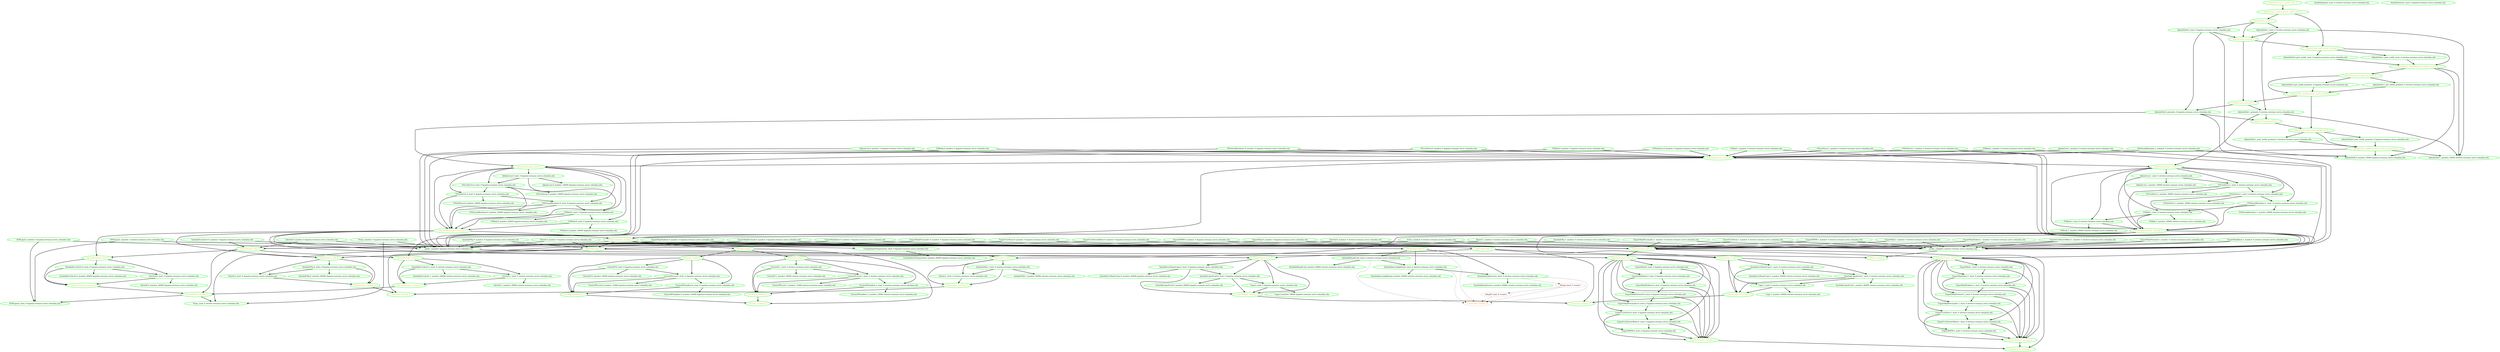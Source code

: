 digraph "g" {
"AdminClone_confirmed-post_notify_promoted_0" -> "AdminDrbd:0_monitor_59000 hypatia-corosync.nevis.columbia.edu" [ style = bold]
"AdminClone_confirmed-post_notify_promoted_0" -> "AdminDrbd:1_monitor_59000 orestes-corosync.nevis.columbia.edu" [ style = bold]
"AdminClone_confirmed-post_notify_promoted_0" -> "FilesystemClone_start_0" [ style = bold]
"AdminClone_confirmed-post_notify_promoted_0" [ style=bold color="green" fontcolor="orange"]
"AdminClone_confirmed-post_notify_running_0" -> "AdminClone_pre_notify_promote_0" [ style = bold]
"AdminClone_confirmed-post_notify_running_0" -> "AdminDrbd:0_monitor_59000 hypatia-corosync.nevis.columbia.edu" [ style = bold]
"AdminClone_confirmed-post_notify_running_0" -> "AdminDrbd:1_monitor_59000 orestes-corosync.nevis.columbia.edu" [ style = bold]
"AdminClone_confirmed-post_notify_running_0" [ style=bold color="green" fontcolor="orange"]
"AdminClone_confirmed-pre_notify_promote_0" -> "AdminClone_post_notify_promoted_0" [ style = bold]
"AdminClone_confirmed-pre_notify_promote_0" -> "AdminClone_promote_0" [ style = bold]
"AdminClone_confirmed-pre_notify_promote_0" [ style=bold color="green" fontcolor="orange"]
"AdminClone_confirmed-pre_notify_start_0" -> "AdminClone_post_notify_running_0" [ style = bold]
"AdminClone_confirmed-pre_notify_start_0" -> "AdminClone_start_0" [ style = bold]
"AdminClone_confirmed-pre_notify_start_0" [ style=bold color="green" fontcolor="orange"]
"AdminClone_post_notify_promoted_0" -> "AdminClone_confirmed-post_notify_promoted_0" [ style = bold]
"AdminClone_post_notify_promoted_0" -> "AdminDrbd:0_post_notify_promote_0 hypatia-corosync.nevis.columbia.edu" [ style = bold]
"AdminClone_post_notify_promoted_0" -> "AdminDrbd:1_post_notify_promote_0 orestes-corosync.nevis.columbia.edu" [ style = bold]
"AdminClone_post_notify_promoted_0" [ style=bold color="green" fontcolor="orange"]
"AdminClone_post_notify_running_0" -> "AdminClone_confirmed-post_notify_running_0" [ style = bold]
"AdminClone_post_notify_running_0" -> "AdminDrbd:0_post_notify_start_0 hypatia-corosync.nevis.columbia.edu" [ style = bold]
"AdminClone_post_notify_running_0" -> "AdminDrbd:1_post_notify_start_0 orestes-corosync.nevis.columbia.edu" [ style = bold]
"AdminClone_post_notify_running_0" [ style=bold color="green" fontcolor="orange"]
"AdminClone_pre_notify_promote_0" -> "AdminClone_confirmed-pre_notify_promote_0" [ style = bold]
"AdminClone_pre_notify_promote_0" -> "AdminDrbd:0_pre_notify_promote_0 hypatia-corosync.nevis.columbia.edu" [ style = bold]
"AdminClone_pre_notify_promote_0" -> "AdminDrbd:1_pre_notify_promote_0 orestes-corosync.nevis.columbia.edu" [ style = bold]
"AdminClone_pre_notify_promote_0" [ style=bold color="green" fontcolor="orange"]
"AdminClone_pre_notify_start_0" -> "AdminClone_confirmed-pre_notify_start_0" [ style = bold]
"AdminClone_pre_notify_start_0" [ style=bold color="green" fontcolor="orange"]
"AdminClone_promote_0" -> "AdminDrbd:0_promote_0 hypatia-corosync.nevis.columbia.edu" [ style = bold]
"AdminClone_promote_0" -> "AdminDrbd:1_promote_0 orestes-corosync.nevis.columbia.edu" [ style = bold]
"AdminClone_promote_0" [ style=bold color="green" fontcolor="orange"]
"AdminClone_promoted_0" -> "AdminClone_post_notify_promoted_0" [ style = bold]
"AdminClone_promoted_0" [ style=bold color="green" fontcolor="orange"]
"AdminClone_running_0" -> "AdminClone_post_notify_running_0" [ style = bold]
"AdminClone_running_0" -> "AdminClone_promote_0" [ style = bold]
"AdminClone_running_0" [ style=bold color="green" fontcolor="orange"]
"AdminClone_start_0" -> "AdminClone_running_0" [ style = bold]
"AdminClone_start_0" -> "AdminDrbd:0_start_0 hypatia-corosync.nevis.columbia.edu" [ style = bold]
"AdminClone_start_0" -> "AdminDrbd:1_start_0 orestes-corosync.nevis.columbia.edu" [ style = bold]
"AdminClone_start_0" [ style=bold color="green" fontcolor="orange"]
"AdminDrbd:0_monitor_59000 hypatia-corosync.nevis.columbia.edu" [ style=bold color="green" fontcolor="black"]
"AdminDrbd:0_post_notify_promote_0 hypatia-corosync.nevis.columbia.edu" -> "AdminClone_confirmed-post_notify_promoted_0" [ style = bold]
"AdminDrbd:0_post_notify_promote_0 hypatia-corosync.nevis.columbia.edu" [ style=bold color="green" fontcolor="black"]
"AdminDrbd:0_post_notify_start_0 hypatia-corosync.nevis.columbia.edu" -> "AdminClone_confirmed-post_notify_running_0" [ style = bold]
"AdminDrbd:0_post_notify_start_0 hypatia-corosync.nevis.columbia.edu" [ style=bold color="green" fontcolor="black"]
"AdminDrbd:0_pre_notify_promote_0 hypatia-corosync.nevis.columbia.edu" -> "AdminClone_confirmed-pre_notify_promote_0" [ style = bold]
"AdminDrbd:0_pre_notify_promote_0 hypatia-corosync.nevis.columbia.edu" [ style=bold color="green" fontcolor="black"]
"AdminDrbd:0_promote_0 hypatia-corosync.nevis.columbia.edu" -> "AdminClone_promoted_0" [ style = bold]
"AdminDrbd:0_promote_0 hypatia-corosync.nevis.columbia.edu" -> "AdminDrbd:0_monitor_59000 hypatia-corosync.nevis.columbia.edu" [ style = bold]
"AdminDrbd:0_promote_0 hypatia-corosync.nevis.columbia.edu" -> "FilesystemGroup:0_start_0" [ style = bold]
"AdminDrbd:0_promote_0 hypatia-corosync.nevis.columbia.edu" [ style=bold color="green" fontcolor="black"]
"AdminDrbd:0_start_0 hypatia-corosync.nevis.columbia.edu" -> "AdminClone_running_0" [ style = bold]
"AdminDrbd:0_start_0 hypatia-corosync.nevis.columbia.edu" -> "AdminDrbd:0_monitor_59000 hypatia-corosync.nevis.columbia.edu" [ style = bold]
"AdminDrbd:0_start_0 hypatia-corosync.nevis.columbia.edu" -> "AdminDrbd:0_promote_0 hypatia-corosync.nevis.columbia.edu" [ style = bold]
"AdminDrbd:0_start_0 hypatia-corosync.nevis.columbia.edu" [ style=bold color="green" fontcolor="black"]
"AdminDrbd:1_monitor_59000 orestes-corosync.nevis.columbia.edu" [ style=bold color="green" fontcolor="black"]
"AdminDrbd:1_post_notify_promote_0 orestes-corosync.nevis.columbia.edu" -> "AdminClone_confirmed-post_notify_promoted_0" [ style = bold]
"AdminDrbd:1_post_notify_promote_0 orestes-corosync.nevis.columbia.edu" [ style=bold color="green" fontcolor="black"]
"AdminDrbd:1_post_notify_start_0 orestes-corosync.nevis.columbia.edu" -> "AdminClone_confirmed-post_notify_running_0" [ style = bold]
"AdminDrbd:1_post_notify_start_0 orestes-corosync.nevis.columbia.edu" [ style=bold color="green" fontcolor="black"]
"AdminDrbd:1_pre_notify_promote_0 orestes-corosync.nevis.columbia.edu" -> "AdminClone_confirmed-pre_notify_promote_0" [ style = bold]
"AdminDrbd:1_pre_notify_promote_0 orestes-corosync.nevis.columbia.edu" [ style=bold color="green" fontcolor="black"]
"AdminDrbd:1_promote_0 orestes-corosync.nevis.columbia.edu" -> "AdminClone_promoted_0" [ style = bold]
"AdminDrbd:1_promote_0 orestes-corosync.nevis.columbia.edu" -> "AdminDrbd:1_monitor_59000 orestes-corosync.nevis.columbia.edu" [ style = bold]
"AdminDrbd:1_promote_0 orestes-corosync.nevis.columbia.edu" -> "FilesystemGroup:1_start_0" [ style = bold]
"AdminDrbd:1_promote_0 orestes-corosync.nevis.columbia.edu" [ style=bold color="green" fontcolor="black"]
"AdminDrbd:1_start_0 orestes-corosync.nevis.columbia.edu" -> "AdminClone_running_0" [ style = bold]
"AdminDrbd:1_start_0 orestes-corosync.nevis.columbia.edu" -> "AdminDrbd:1_monitor_59000 orestes-corosync.nevis.columbia.edu" [ style = bold]
"AdminDrbd:1_start_0 orestes-corosync.nevis.columbia.edu" -> "AdminDrbd:1_promote_0 orestes-corosync.nevis.columbia.edu" [ style = bold]
"AdminDrbd:1_start_0 orestes-corosync.nevis.columbia.edu" [ style=bold color="green" fontcolor="black"]
"AdminLvm:0_monitor_0 hypatia-corosync.nevis.columbia.edu" -> "FilesystemClone_start_0" [ style = bold]
"AdminLvm:0_monitor_0 hypatia-corosync.nevis.columbia.edu" -> "probe_complete hypatia-corosync.nevis.columbia.edu" [ style = bold]
"AdminLvm:0_monitor_0 hypatia-corosync.nevis.columbia.edu" [ style=bold color="green" fontcolor="black"]
"AdminLvm:0_monitor_30000 hypatia-corosync.nevis.columbia.edu" [ style=bold color="green" fontcolor="black"]
"AdminLvm:0_start_0 hypatia-corosync.nevis.columbia.edu" -> "AdminLvm:0_monitor_30000 hypatia-corosync.nevis.columbia.edu" [ style = bold]
"AdminLvm:0_start_0 hypatia-corosync.nevis.columbia.edu" -> "FSUsrNevis:0_start_0 hypatia-corosync.nevis.columbia.edu" [ style = bold]
"AdminLvm:0_start_0 hypatia-corosync.nevis.columbia.edu" -> "FilesystemGroup:0_running_0" [ style = bold]
"AdminLvm:0_start_0 hypatia-corosync.nevis.columbia.edu" [ style=bold color="green" fontcolor="black"]
"AdminLvm:1_monitor_0 orestes-corosync.nevis.columbia.edu" -> "FilesystemClone_start_0" [ style = bold]
"AdminLvm:1_monitor_0 orestes-corosync.nevis.columbia.edu" -> "probe_complete orestes-corosync.nevis.columbia.edu" [ style = bold]
"AdminLvm:1_monitor_0 orestes-corosync.nevis.columbia.edu" [ style=bold color="green" fontcolor="black"]
"AdminLvm:1_monitor_30000 orestes-corosync.nevis.columbia.edu" [ style=bold color="green" fontcolor="black"]
"AdminLvm:1_start_0 orestes-corosync.nevis.columbia.edu" -> "AdminLvm:1_monitor_30000 orestes-corosync.nevis.columbia.edu" [ style = bold]
"AdminLvm:1_start_0 orestes-corosync.nevis.columbia.edu" -> "FSUsrNevis:1_start_0 orestes-corosync.nevis.columbia.edu" [ style = bold]
"AdminLvm:1_start_0 orestes-corosync.nevis.columbia.edu" -> "FilesystemGroup:1_running_0" [ style = bold]
"AdminLvm:1_start_0 orestes-corosync.nevis.columbia.edu" [ style=bold color="green" fontcolor="black"]
"ClusterIP:0_monitor_30000 hypatia-corosync.nevis.columbia.edu" [ style=bold color="green" fontcolor="black"]
"ClusterIP:0_start_0 hypatia-corosync.nevis.columbia.edu" -> "ClusterIP:0_monitor_30000 hypatia-corosync.nevis.columbia.edu" [ style = bold]
"ClusterIP:0_start_0 hypatia-corosync.nevis.columbia.edu" -> "ClusterIPLocal:0_start_0 hypatia-corosync.nevis.columbia.edu" [ style = bold]
"ClusterIP:0_start_0 hypatia-corosync.nevis.columbia.edu" -> "IPGroup:0_running_0" [ style = bold]
"ClusterIP:0_start_0 hypatia-corosync.nevis.columbia.edu" [ style=bold color="green" fontcolor="black"]
"ClusterIP:1_monitor_30000 orestes-corosync.nevis.columbia.edu" [ style=bold color="green" fontcolor="black"]
"ClusterIP:1_start_0 orestes-corosync.nevis.columbia.edu" -> "ClusterIP:1_monitor_30000 orestes-corosync.nevis.columbia.edu" [ style = bold]
"ClusterIP:1_start_0 orestes-corosync.nevis.columbia.edu" -> "ClusterIPLocal:1_start_0 orestes-corosync.nevis.columbia.edu" [ style = bold]
"ClusterIP:1_start_0 orestes-corosync.nevis.columbia.edu" -> "IPGroup:1_running_0" [ style = bold]
"ClusterIP:1_start_0 orestes-corosync.nevis.columbia.edu" [ style=bold color="green" fontcolor="black"]
"ClusterIPLocal:0_monitor_31000 hypatia-corosync.nevis.columbia.edu" [ style=bold color="green" fontcolor="black"]
"ClusterIPLocal:0_start_0 hypatia-corosync.nevis.columbia.edu" -> "ClusterIPLocal:0_monitor_31000 hypatia-corosync.nevis.columbia.edu" [ style = bold]
"ClusterIPLocal:0_start_0 hypatia-corosync.nevis.columbia.edu" -> "ClusterIPSandbox:0_start_0 hypatia-corosync.nevis.columbia.edu" [ style = bold]
"ClusterIPLocal:0_start_0 hypatia-corosync.nevis.columbia.edu" -> "IPGroup:0_running_0" [ style = bold]
"ClusterIPLocal:0_start_0 hypatia-corosync.nevis.columbia.edu" [ style=bold color="green" fontcolor="black"]
"ClusterIPLocal:1_monitor_31000 orestes-corosync.nevis.columbia.edu" [ style=bold color="green" fontcolor="black"]
"ClusterIPLocal:1_start_0 orestes-corosync.nevis.columbia.edu" -> "ClusterIPLocal:1_monitor_31000 orestes-corosync.nevis.columbia.edu" [ style = bold]
"ClusterIPLocal:1_start_0 orestes-corosync.nevis.columbia.edu" -> "ClusterIPSandbox:1_start_0 orestes-corosync.nevis.columbia.edu" [ style = bold]
"ClusterIPLocal:1_start_0 orestes-corosync.nevis.columbia.edu" -> "IPGroup:1_running_0" [ style = bold]
"ClusterIPLocal:1_start_0 orestes-corosync.nevis.columbia.edu" [ style=bold color="green" fontcolor="black"]
"ClusterIPSandbox:0_monitor_32000 hypatia-corosync.nevis.columbia.edu" [ style=bold color="green" fontcolor="black"]
"ClusterIPSandbox:0_start_0 hypatia-corosync.nevis.columbia.edu" -> "ClusterIPSandbox:0_monitor_32000 hypatia-corosync.nevis.columbia.edu" [ style = bold]
"ClusterIPSandbox:0_start_0 hypatia-corosync.nevis.columbia.edu" -> "IPGroup:0_running_0" [ style = bold]
"ClusterIPSandbox:0_start_0 hypatia-corosync.nevis.columbia.edu" [ style=bold color="green" fontcolor="black"]
"ClusterIPSandbox:1_monitor_32000 orestes-corosync.nevis.columbia.edu" [ style=bold color="green" fontcolor="black"]
"ClusterIPSandbox:1_start_0 orestes-corosync.nevis.columbia.edu" -> "ClusterIPSandbox:1_monitor_32000 orestes-corosync.nevis.columbia.edu" [ style = bold]
"ClusterIPSandbox:1_start_0 orestes-corosync.nevis.columbia.edu" -> "IPGroup:1_running_0" [ style = bold]
"ClusterIPSandbox:1_start_0 orestes-corosync.nevis.columbia.edu" [ style=bold color="green" fontcolor="black"]
"CronAmbientTemperature_monitor_60000 hypatia-corosync.nevis.columbia.edu" [ style=bold color="green" fontcolor="black"]
"CronAmbientTemperature_start_0 hypatia-corosync.nevis.columbia.edu" -> "CronAmbientTemperature_monitor_60000 hypatia-corosync.nevis.columbia.edu" [ style = bold]
"CronAmbientTemperature_start_0 hypatia-corosync.nevis.columbia.edu" [ style=bold color="green" fontcolor="black"]
"Cups:0_monitor_30000 hypatia-corosync.nevis.columbia.edu" [ style=bold color="green" fontcolor="black"]
"Cups:0_start_0 hypatia-corosync.nevis.columbia.edu" -> "Cups:0_monitor_30000 hypatia-corosync.nevis.columbia.edu" [ style = bold]
"Cups:0_start_0 hypatia-corosync.nevis.columbia.edu" -> "CupsGroup:0_running_0" [ style = bold]
"Cups:0_start_0 hypatia-corosync.nevis.columbia.edu" [ style=bold color="green" fontcolor="black"]
"Cups:1_monitor_30000 orestes-corosync.nevis.columbia.edu" [ style=bold color="green" fontcolor="black"]
"Cups:1_start_0 orestes-corosync.nevis.columbia.edu" -> "Cups:1_monitor_30000 orestes-corosync.nevis.columbia.edu" [ style = bold]
"Cups:1_start_0 orestes-corosync.nevis.columbia.edu" -> "CupsGroup:1_running_0" [ style = bold]
"Cups:1_start_0 orestes-corosync.nevis.columbia.edu" [ style=bold color="green" fontcolor="black"]
"CupsClone_running_0" [ style=bold color="green" fontcolor="orange"]
"CupsClone_start_0" -> "CupsClone_running_0" [ style = bold]
"CupsClone_start_0" -> "CupsGroup:0_start_0" [ style = bold]
"CupsClone_start_0" -> "CupsGroup:1_start_0" [ style = bold]
"CupsClone_start_0" [ style=bold color="green" fontcolor="orange"]
"CupsGroup:0_running_0" -> "CupsClone_running_0" [ style = bold]
"CupsGroup:0_running_0" [ style=bold color="green" fontcolor="orange"]
"CupsGroup:0_start_0" -> "Cups:0_start_0 hypatia-corosync.nevis.columbia.edu" [ style = bold]
"CupsGroup:0_start_0" -> "CupsGroup:0_running_0" [ style = bold]
"CupsGroup:0_start_0" -> "SymlinkCupsdConf:0_start_0 hypatia-corosync.nevis.columbia.edu" [ style = bold]
"CupsGroup:0_start_0" -> "SymlinkUsrShareCups:0_start_0 hypatia-corosync.nevis.columbia.edu" [ style = bold]
"CupsGroup:0_start_0" [ style=bold color="green" fontcolor="orange"]
"CupsGroup:1_running_0" -> "CupsClone_running_0" [ style = bold]
"CupsGroup:1_running_0" [ style=bold color="green" fontcolor="orange"]
"CupsGroup:1_start_0" -> "Cups:1_start_0 orestes-corosync.nevis.columbia.edu" [ style = bold]
"CupsGroup:1_start_0" -> "CupsGroup:1_running_0" [ style = bold]
"CupsGroup:1_start_0" -> "SymlinkCupsdConf:1_start_0 orestes-corosync.nevis.columbia.edu" [ style = bold]
"CupsGroup:1_start_0" -> "SymlinkUsrShareCups:1_start_0 orestes-corosync.nevis.columbia.edu" [ style = bold]
"CupsGroup:1_start_0" [ style=bold color="green" fontcolor="orange"]
"DhcpGroup_running_0" [ style=dashed color="red" fontcolor="orange"]
"DhcpGroup_start_0" -> "DhcpGroup_running_0" [ style = dashed]
"DhcpGroup_start_0" -> "SymlinkDhcpdConf_start_0 orestes-corosync.nevis.columbia.edu" [ style = bold]
"DhcpGroup_start_0" -> "SymlinkDhcpdLeases_start_0 orestes-corosync.nevis.columbia.edu" [ style = bold]
"DhcpGroup_start_0" -> "SymlinkSysconfigDhcpd_start_0 orestes-corosync.nevis.columbia.edu" [ style = bold]
"DhcpGroup_start_0" [ style=bold color="green" fontcolor="orange"]
"DhcpIP_start_0 <none>" -> "DhcpGroup_running_0" [ style = dashed]
"DhcpIP_start_0 <none>" [ style=dashed color="red" fontcolor="black"]
"Dhcpd_start_0 <none>" -> "DhcpGroup_running_0" [ style = dashed]
"Dhcpd_start_0 <none>" -> "DhcpIP_start_0 <none>" [ style = dashed]
"Dhcpd_start_0 <none>" [ style=dashed color="red" fontcolor="black"]
"ExportMail:0_monitor_0 hypatia-corosync.nevis.columbia.edu" -> "ExportsClone_start_0" [ style = bold]
"ExportMail:0_monitor_0 hypatia-corosync.nevis.columbia.edu" -> "probe_complete hypatia-corosync.nevis.columbia.edu" [ style = bold]
"ExportMail:0_monitor_0 hypatia-corosync.nevis.columbia.edu" [ style=bold color="green" fontcolor="black"]
"ExportMail:0_start_0 hypatia-corosync.nevis.columbia.edu" -> "ExportMailInbox:0_start_0 hypatia-corosync.nevis.columbia.edu" [ style = bold]
"ExportMail:0_start_0 hypatia-corosync.nevis.columbia.edu" -> "ExportsGroup:0_running_0" [ style = bold]
"ExportMail:0_start_0 hypatia-corosync.nevis.columbia.edu" [ style=bold color="green" fontcolor="black"]
"ExportMail:1_monitor_0 orestes-corosync.nevis.columbia.edu" -> "ExportsClone_start_0" [ style = bold]
"ExportMail:1_monitor_0 orestes-corosync.nevis.columbia.edu" -> "probe_complete orestes-corosync.nevis.columbia.edu" [ style = bold]
"ExportMail:1_monitor_0 orestes-corosync.nevis.columbia.edu" [ style=bold color="green" fontcolor="black"]
"ExportMail:1_start_0 orestes-corosync.nevis.columbia.edu" -> "ExportMailInbox:1_start_0 orestes-corosync.nevis.columbia.edu" [ style = bold]
"ExportMail:1_start_0 orestes-corosync.nevis.columbia.edu" -> "ExportsGroup:1_running_0" [ style = bold]
"ExportMail:1_start_0 orestes-corosync.nevis.columbia.edu" [ style=bold color="green" fontcolor="black"]
"ExportMailFolders:0_monitor_0 hypatia-corosync.nevis.columbia.edu" -> "ExportsClone_start_0" [ style = bold]
"ExportMailFolders:0_monitor_0 hypatia-corosync.nevis.columbia.edu" -> "probe_complete hypatia-corosync.nevis.columbia.edu" [ style = bold]
"ExportMailFolders:0_monitor_0 hypatia-corosync.nevis.columbia.edu" [ style=bold color="green" fontcolor="black"]
"ExportMailFolders:0_start_0 hypatia-corosync.nevis.columbia.edu" -> "ExportMailForward:0_start_0 hypatia-corosync.nevis.columbia.edu" [ style = bold]
"ExportMailFolders:0_start_0 hypatia-corosync.nevis.columbia.edu" -> "ExportsGroup:0_running_0" [ style = bold]
"ExportMailFolders:0_start_0 hypatia-corosync.nevis.columbia.edu" [ style=bold color="green" fontcolor="black"]
"ExportMailFolders:1_monitor_0 orestes-corosync.nevis.columbia.edu" -> "ExportsClone_start_0" [ style = bold]
"ExportMailFolders:1_monitor_0 orestes-corosync.nevis.columbia.edu" -> "probe_complete orestes-corosync.nevis.columbia.edu" [ style = bold]
"ExportMailFolders:1_monitor_0 orestes-corosync.nevis.columbia.edu" [ style=bold color="green" fontcolor="black"]
"ExportMailFolders:1_start_0 orestes-corosync.nevis.columbia.edu" -> "ExportMailForward:1_start_0 orestes-corosync.nevis.columbia.edu" [ style = bold]
"ExportMailFolders:1_start_0 orestes-corosync.nevis.columbia.edu" -> "ExportsGroup:1_running_0" [ style = bold]
"ExportMailFolders:1_start_0 orestes-corosync.nevis.columbia.edu" [ style=bold color="green" fontcolor="black"]
"ExportMailForward:0_monitor_0 hypatia-corosync.nevis.columbia.edu" -> "ExportsClone_start_0" [ style = bold]
"ExportMailForward:0_monitor_0 hypatia-corosync.nevis.columbia.edu" -> "probe_complete hypatia-corosync.nevis.columbia.edu" [ style = bold]
"ExportMailForward:0_monitor_0 hypatia-corosync.nevis.columbia.edu" [ style=bold color="green" fontcolor="black"]
"ExportMailForward:0_start_0 hypatia-corosync.nevis.columbia.edu" -> "ExportMailProcmailrc:0_start_0 hypatia-corosync.nevis.columbia.edu" [ style = bold]
"ExportMailForward:0_start_0 hypatia-corosync.nevis.columbia.edu" -> "ExportsGroup:0_running_0" [ style = bold]
"ExportMailForward:0_start_0 hypatia-corosync.nevis.columbia.edu" [ style=bold color="green" fontcolor="black"]
"ExportMailForward:1_monitor_0 orestes-corosync.nevis.columbia.edu" -> "ExportsClone_start_0" [ style = bold]
"ExportMailForward:1_monitor_0 orestes-corosync.nevis.columbia.edu" -> "probe_complete orestes-corosync.nevis.columbia.edu" [ style = bold]
"ExportMailForward:1_monitor_0 orestes-corosync.nevis.columbia.edu" [ style=bold color="green" fontcolor="black"]
"ExportMailForward:1_start_0 orestes-corosync.nevis.columbia.edu" -> "ExportMailProcmailrc:1_start_0 orestes-corosync.nevis.columbia.edu" [ style = bold]
"ExportMailForward:1_start_0 orestes-corosync.nevis.columbia.edu" -> "ExportsGroup:1_running_0" [ style = bold]
"ExportMailForward:1_start_0 orestes-corosync.nevis.columbia.edu" [ style=bold color="green" fontcolor="black"]
"ExportMailInbox:0_monitor_0 hypatia-corosync.nevis.columbia.edu" -> "ExportsClone_start_0" [ style = bold]
"ExportMailInbox:0_monitor_0 hypatia-corosync.nevis.columbia.edu" -> "probe_complete hypatia-corosync.nevis.columbia.edu" [ style = bold]
"ExportMailInbox:0_monitor_0 hypatia-corosync.nevis.columbia.edu" [ style=bold color="green" fontcolor="black"]
"ExportMailInbox:0_start_0 hypatia-corosync.nevis.columbia.edu" -> "ExportMailFolders:0_start_0 hypatia-corosync.nevis.columbia.edu" [ style = bold]
"ExportMailInbox:0_start_0 hypatia-corosync.nevis.columbia.edu" -> "ExportsGroup:0_running_0" [ style = bold]
"ExportMailInbox:0_start_0 hypatia-corosync.nevis.columbia.edu" [ style=bold color="green" fontcolor="black"]
"ExportMailInbox:1_monitor_0 orestes-corosync.nevis.columbia.edu" -> "ExportsClone_start_0" [ style = bold]
"ExportMailInbox:1_monitor_0 orestes-corosync.nevis.columbia.edu" -> "probe_complete orestes-corosync.nevis.columbia.edu" [ style = bold]
"ExportMailInbox:1_monitor_0 orestes-corosync.nevis.columbia.edu" [ style=bold color="green" fontcolor="black"]
"ExportMailInbox:1_start_0 orestes-corosync.nevis.columbia.edu" -> "ExportMailFolders:1_start_0 orestes-corosync.nevis.columbia.edu" [ style = bold]
"ExportMailInbox:1_start_0 orestes-corosync.nevis.columbia.edu" -> "ExportsGroup:1_running_0" [ style = bold]
"ExportMailInbox:1_start_0 orestes-corosync.nevis.columbia.edu" [ style=bold color="green" fontcolor="black"]
"ExportMailProcmailrc:0_monitor_0 hypatia-corosync.nevis.columbia.edu" -> "ExportsClone_start_0" [ style = bold]
"ExportMailProcmailrc:0_monitor_0 hypatia-corosync.nevis.columbia.edu" -> "probe_complete hypatia-corosync.nevis.columbia.edu" [ style = bold]
"ExportMailProcmailrc:0_monitor_0 hypatia-corosync.nevis.columbia.edu" [ style=bold color="green" fontcolor="black"]
"ExportMailProcmailrc:0_start_0 hypatia-corosync.nevis.columbia.edu" -> "ExportUsrNevis:0_start_0 hypatia-corosync.nevis.columbia.edu" [ style = bold]
"ExportMailProcmailrc:0_start_0 hypatia-corosync.nevis.columbia.edu" -> "ExportsGroup:0_running_0" [ style = bold]
"ExportMailProcmailrc:0_start_0 hypatia-corosync.nevis.columbia.edu" [ style=bold color="green" fontcolor="black"]
"ExportMailProcmailrc:1_monitor_0 orestes-corosync.nevis.columbia.edu" -> "ExportsClone_start_0" [ style = bold]
"ExportMailProcmailrc:1_monitor_0 orestes-corosync.nevis.columbia.edu" -> "probe_complete orestes-corosync.nevis.columbia.edu" [ style = bold]
"ExportMailProcmailrc:1_monitor_0 orestes-corosync.nevis.columbia.edu" [ style=bold color="green" fontcolor="black"]
"ExportMailProcmailrc:1_start_0 orestes-corosync.nevis.columbia.edu" -> "ExportUsrNevis:1_start_0 orestes-corosync.nevis.columbia.edu" [ style = bold]
"ExportMailProcmailrc:1_start_0 orestes-corosync.nevis.columbia.edu" -> "ExportsGroup:1_running_0" [ style = bold]
"ExportMailProcmailrc:1_start_0 orestes-corosync.nevis.columbia.edu" [ style=bold color="green" fontcolor="black"]
"ExportUsrNevis:0_monitor_0 hypatia-corosync.nevis.columbia.edu" -> "ExportsClone_start_0" [ style = bold]
"ExportUsrNevis:0_monitor_0 hypatia-corosync.nevis.columbia.edu" -> "probe_complete hypatia-corosync.nevis.columbia.edu" [ style = bold]
"ExportUsrNevis:0_monitor_0 hypatia-corosync.nevis.columbia.edu" [ style=bold color="green" fontcolor="black"]
"ExportUsrNevis:0_start_0 hypatia-corosync.nevis.columbia.edu" -> "ExportUsrNevisOffsite:0_start_0 hypatia-corosync.nevis.columbia.edu" [ style = bold]
"ExportUsrNevis:0_start_0 hypatia-corosync.nevis.columbia.edu" -> "ExportsGroup:0_running_0" [ style = bold]
"ExportUsrNevis:0_start_0 hypatia-corosync.nevis.columbia.edu" [ style=bold color="green" fontcolor="black"]
"ExportUsrNevis:1_monitor_0 orestes-corosync.nevis.columbia.edu" -> "ExportsClone_start_0" [ style = bold]
"ExportUsrNevis:1_monitor_0 orestes-corosync.nevis.columbia.edu" -> "probe_complete orestes-corosync.nevis.columbia.edu" [ style = bold]
"ExportUsrNevis:1_monitor_0 orestes-corosync.nevis.columbia.edu" [ style=bold color="green" fontcolor="black"]
"ExportUsrNevis:1_start_0 orestes-corosync.nevis.columbia.edu" -> "ExportUsrNevisOffsite:1_start_0 orestes-corosync.nevis.columbia.edu" [ style = bold]
"ExportUsrNevis:1_start_0 orestes-corosync.nevis.columbia.edu" -> "ExportsGroup:1_running_0" [ style = bold]
"ExportUsrNevis:1_start_0 orestes-corosync.nevis.columbia.edu" [ style=bold color="green" fontcolor="black"]
"ExportUsrNevisOffsite:0_monitor_0 hypatia-corosync.nevis.columbia.edu" -> "ExportsClone_start_0" [ style = bold]
"ExportUsrNevisOffsite:0_monitor_0 hypatia-corosync.nevis.columbia.edu" -> "probe_complete hypatia-corosync.nevis.columbia.edu" [ style = bold]
"ExportUsrNevisOffsite:0_monitor_0 hypatia-corosync.nevis.columbia.edu" [ style=bold color="green" fontcolor="black"]
"ExportUsrNevisOffsite:0_start_0 hypatia-corosync.nevis.columbia.edu" -> "ExportWWW:0_start_0 hypatia-corosync.nevis.columbia.edu" [ style = bold]
"ExportUsrNevisOffsite:0_start_0 hypatia-corosync.nevis.columbia.edu" -> "ExportsGroup:0_running_0" [ style = bold]
"ExportUsrNevisOffsite:0_start_0 hypatia-corosync.nevis.columbia.edu" [ style=bold color="green" fontcolor="black"]
"ExportUsrNevisOffsite:1_monitor_0 orestes-corosync.nevis.columbia.edu" -> "ExportsClone_start_0" [ style = bold]
"ExportUsrNevisOffsite:1_monitor_0 orestes-corosync.nevis.columbia.edu" -> "probe_complete orestes-corosync.nevis.columbia.edu" [ style = bold]
"ExportUsrNevisOffsite:1_monitor_0 orestes-corosync.nevis.columbia.edu" [ style=bold color="green" fontcolor="black"]
"ExportUsrNevisOffsite:1_start_0 orestes-corosync.nevis.columbia.edu" -> "ExportWWW:1_start_0 orestes-corosync.nevis.columbia.edu" [ style = bold]
"ExportUsrNevisOffsite:1_start_0 orestes-corosync.nevis.columbia.edu" -> "ExportsGroup:1_running_0" [ style = bold]
"ExportUsrNevisOffsite:1_start_0 orestes-corosync.nevis.columbia.edu" [ style=bold color="green" fontcolor="black"]
"ExportWWW:0_monitor_0 hypatia-corosync.nevis.columbia.edu" -> "ExportsClone_start_0" [ style = bold]
"ExportWWW:0_monitor_0 hypatia-corosync.nevis.columbia.edu" -> "probe_complete hypatia-corosync.nevis.columbia.edu" [ style = bold]
"ExportWWW:0_monitor_0 hypatia-corosync.nevis.columbia.edu" [ style=bold color="green" fontcolor="black"]
"ExportWWW:0_start_0 hypatia-corosync.nevis.columbia.edu" -> "ExportsGroup:0_running_0" [ style = bold]
"ExportWWW:0_start_0 hypatia-corosync.nevis.columbia.edu" [ style=bold color="green" fontcolor="black"]
"ExportWWW:1_monitor_0 orestes-corosync.nevis.columbia.edu" -> "ExportsClone_start_0" [ style = bold]
"ExportWWW:1_monitor_0 orestes-corosync.nevis.columbia.edu" -> "probe_complete orestes-corosync.nevis.columbia.edu" [ style = bold]
"ExportWWW:1_monitor_0 orestes-corosync.nevis.columbia.edu" [ style=bold color="green" fontcolor="black"]
"ExportWWW:1_start_0 orestes-corosync.nevis.columbia.edu" -> "ExportsGroup:1_running_0" [ style = bold]
"ExportWWW:1_start_0 orestes-corosync.nevis.columbia.edu" [ style=bold color="green" fontcolor="black"]
"ExportsClone_running_0" [ style=bold color="green" fontcolor="orange"]
"ExportsClone_start_0" -> "ExportsClone_running_0" [ style = bold]
"ExportsClone_start_0" -> "ExportsGroup:0_start_0" [ style = bold]
"ExportsClone_start_0" -> "ExportsGroup:1_start_0" [ style = bold]
"ExportsClone_start_0" [ style=bold color="green" fontcolor="orange"]
"ExportsGroup:0_running_0" -> "ExportsClone_running_0" [ style = bold]
"ExportsGroup:0_running_0" [ style=bold color="green" fontcolor="orange"]
"ExportsGroup:0_start_0" -> "ExportMail:0_start_0 hypatia-corosync.nevis.columbia.edu" [ style = bold]
"ExportsGroup:0_start_0" -> "ExportMailFolders:0_start_0 hypatia-corosync.nevis.columbia.edu" [ style = bold]
"ExportsGroup:0_start_0" -> "ExportMailForward:0_start_0 hypatia-corosync.nevis.columbia.edu" [ style = bold]
"ExportsGroup:0_start_0" -> "ExportMailInbox:0_start_0 hypatia-corosync.nevis.columbia.edu" [ style = bold]
"ExportsGroup:0_start_0" -> "ExportMailProcmailrc:0_start_0 hypatia-corosync.nevis.columbia.edu" [ style = bold]
"ExportsGroup:0_start_0" -> "ExportUsrNevis:0_start_0 hypatia-corosync.nevis.columbia.edu" [ style = bold]
"ExportsGroup:0_start_0" -> "ExportUsrNevisOffsite:0_start_0 hypatia-corosync.nevis.columbia.edu" [ style = bold]
"ExportsGroup:0_start_0" -> "ExportWWW:0_start_0 hypatia-corosync.nevis.columbia.edu" [ style = bold]
"ExportsGroup:0_start_0" -> "ExportsGroup:0_running_0" [ style = bold]
"ExportsGroup:0_start_0" [ style=bold color="green" fontcolor="orange"]
"ExportsGroup:1_running_0" -> "ExportsClone_running_0" [ style = bold]
"ExportsGroup:1_running_0" [ style=bold color="green" fontcolor="orange"]
"ExportsGroup:1_start_0" -> "ExportMail:1_start_0 orestes-corosync.nevis.columbia.edu" [ style = bold]
"ExportsGroup:1_start_0" -> "ExportMailFolders:1_start_0 orestes-corosync.nevis.columbia.edu" [ style = bold]
"ExportsGroup:1_start_0" -> "ExportMailForward:1_start_0 orestes-corosync.nevis.columbia.edu" [ style = bold]
"ExportsGroup:1_start_0" -> "ExportMailInbox:1_start_0 orestes-corosync.nevis.columbia.edu" [ style = bold]
"ExportsGroup:1_start_0" -> "ExportMailProcmailrc:1_start_0 orestes-corosync.nevis.columbia.edu" [ style = bold]
"ExportsGroup:1_start_0" -> "ExportUsrNevis:1_start_0 orestes-corosync.nevis.columbia.edu" [ style = bold]
"ExportsGroup:1_start_0" -> "ExportUsrNevisOffsite:1_start_0 orestes-corosync.nevis.columbia.edu" [ style = bold]
"ExportsGroup:1_start_0" -> "ExportWWW:1_start_0 orestes-corosync.nevis.columbia.edu" [ style = bold]
"ExportsGroup:1_start_0" -> "ExportsGroup:1_running_0" [ style = bold]
"ExportsGroup:1_start_0" [ style=bold color="green" fontcolor="orange"]
"FSMail:0_monitor_0 hypatia-corosync.nevis.columbia.edu" -> "FilesystemClone_start_0" [ style = bold]
"FSMail:0_monitor_0 hypatia-corosync.nevis.columbia.edu" -> "probe_complete hypatia-corosync.nevis.columbia.edu" [ style = bold]
"FSMail:0_monitor_0 hypatia-corosync.nevis.columbia.edu" [ style=bold color="green" fontcolor="black"]
"FSMail:0_monitor_20000 hypatia-corosync.nevis.columbia.edu" [ style=bold color="green" fontcolor="black"]
"FSMail:0_start_0 hypatia-corosync.nevis.columbia.edu" -> "FSMail:0_monitor_20000 hypatia-corosync.nevis.columbia.edu" [ style = bold]
"FSMail:0_start_0 hypatia-corosync.nevis.columbia.edu" -> "FSWork:0_start_0 hypatia-corosync.nevis.columbia.edu" [ style = bold]
"FSMail:0_start_0 hypatia-corosync.nevis.columbia.edu" -> "FilesystemGroup:0_running_0" [ style = bold]
"FSMail:0_start_0 hypatia-corosync.nevis.columbia.edu" [ style=bold color="green" fontcolor="black"]
"FSMail:1_monitor_0 orestes-corosync.nevis.columbia.edu" -> "FilesystemClone_start_0" [ style = bold]
"FSMail:1_monitor_0 orestes-corosync.nevis.columbia.edu" -> "probe_complete orestes-corosync.nevis.columbia.edu" [ style = bold]
"FSMail:1_monitor_0 orestes-corosync.nevis.columbia.edu" [ style=bold color="green" fontcolor="black"]
"FSMail:1_monitor_20000 orestes-corosync.nevis.columbia.edu" [ style=bold color="green" fontcolor="black"]
"FSMail:1_start_0 orestes-corosync.nevis.columbia.edu" -> "FSMail:1_monitor_20000 orestes-corosync.nevis.columbia.edu" [ style = bold]
"FSMail:1_start_0 orestes-corosync.nevis.columbia.edu" -> "FSWork:1_start_0 orestes-corosync.nevis.columbia.edu" [ style = bold]
"FSMail:1_start_0 orestes-corosync.nevis.columbia.edu" -> "FilesystemGroup:1_running_0" [ style = bold]
"FSMail:1_start_0 orestes-corosync.nevis.columbia.edu" [ style=bold color="green" fontcolor="black"]
"FSUsrNevis:0_monitor_0 hypatia-corosync.nevis.columbia.edu" -> "FilesystemClone_start_0" [ style = bold]
"FSUsrNevis:0_monitor_0 hypatia-corosync.nevis.columbia.edu" -> "probe_complete hypatia-corosync.nevis.columbia.edu" [ style = bold]
"FSUsrNevis:0_monitor_0 hypatia-corosync.nevis.columbia.edu" [ style=bold color="green" fontcolor="black"]
"FSUsrNevis:0_monitor_20000 hypatia-corosync.nevis.columbia.edu" [ style=bold color="green" fontcolor="black"]
"FSUsrNevis:0_start_0 hypatia-corosync.nevis.columbia.edu" -> "FSUsrNevis:0_monitor_20000 hypatia-corosync.nevis.columbia.edu" [ style = bold]
"FSUsrNevis:0_start_0 hypatia-corosync.nevis.columbia.edu" -> "FSVarNevis:0_start_0 hypatia-corosync.nevis.columbia.edu" [ style = bold]
"FSUsrNevis:0_start_0 hypatia-corosync.nevis.columbia.edu" -> "FilesystemGroup:0_running_0" [ style = bold]
"FSUsrNevis:0_start_0 hypatia-corosync.nevis.columbia.edu" [ style=bold color="green" fontcolor="black"]
"FSUsrNevis:1_monitor_0 orestes-corosync.nevis.columbia.edu" -> "FilesystemClone_start_0" [ style = bold]
"FSUsrNevis:1_monitor_0 orestes-corosync.nevis.columbia.edu" -> "probe_complete orestes-corosync.nevis.columbia.edu" [ style = bold]
"FSUsrNevis:1_monitor_0 orestes-corosync.nevis.columbia.edu" [ style=bold color="green" fontcolor="black"]
"FSUsrNevis:1_monitor_20000 orestes-corosync.nevis.columbia.edu" [ style=bold color="green" fontcolor="black"]
"FSUsrNevis:1_start_0 orestes-corosync.nevis.columbia.edu" -> "FSUsrNevis:1_monitor_20000 orestes-corosync.nevis.columbia.edu" [ style = bold]
"FSUsrNevis:1_start_0 orestes-corosync.nevis.columbia.edu" -> "FSVarNevis:1_start_0 orestes-corosync.nevis.columbia.edu" [ style = bold]
"FSUsrNevis:1_start_0 orestes-corosync.nevis.columbia.edu" -> "FilesystemGroup:1_running_0" [ style = bold]
"FSUsrNevis:1_start_0 orestes-corosync.nevis.columbia.edu" [ style=bold color="green" fontcolor="black"]
"FSVarNevis:0_monitor_0 hypatia-corosync.nevis.columbia.edu" -> "FilesystemClone_start_0" [ style = bold]
"FSVarNevis:0_monitor_0 hypatia-corosync.nevis.columbia.edu" -> "probe_complete hypatia-corosync.nevis.columbia.edu" [ style = bold]
"FSVarNevis:0_monitor_0 hypatia-corosync.nevis.columbia.edu" [ style=bold color="green" fontcolor="black"]
"FSVarNevis:0_monitor_20000 hypatia-corosync.nevis.columbia.edu" [ style=bold color="green" fontcolor="black"]
"FSVarNevis:0_start_0 hypatia-corosync.nevis.columbia.edu" -> "FSVarNevis:0_monitor_20000 hypatia-corosync.nevis.columbia.edu" [ style = bold]
"FSVarNevis:0_start_0 hypatia-corosync.nevis.columbia.edu" -> "FSVirtualMachines:0_start_0 hypatia-corosync.nevis.columbia.edu" [ style = bold]
"FSVarNevis:0_start_0 hypatia-corosync.nevis.columbia.edu" -> "FilesystemGroup:0_running_0" [ style = bold]
"FSVarNevis:0_start_0 hypatia-corosync.nevis.columbia.edu" [ style=bold color="green" fontcolor="black"]
"FSVarNevis:1_monitor_0 orestes-corosync.nevis.columbia.edu" -> "FilesystemClone_start_0" [ style = bold]
"FSVarNevis:1_monitor_0 orestes-corosync.nevis.columbia.edu" -> "probe_complete orestes-corosync.nevis.columbia.edu" [ style = bold]
"FSVarNevis:1_monitor_0 orestes-corosync.nevis.columbia.edu" [ style=bold color="green" fontcolor="black"]
"FSVarNevis:1_monitor_20000 orestes-corosync.nevis.columbia.edu" [ style=bold color="green" fontcolor="black"]
"FSVarNevis:1_start_0 orestes-corosync.nevis.columbia.edu" -> "FSVarNevis:1_monitor_20000 orestes-corosync.nevis.columbia.edu" [ style = bold]
"FSVarNevis:1_start_0 orestes-corosync.nevis.columbia.edu" -> "FSVirtualMachines:1_start_0 orestes-corosync.nevis.columbia.edu" [ style = bold]
"FSVarNevis:1_start_0 orestes-corosync.nevis.columbia.edu" -> "FilesystemGroup:1_running_0" [ style = bold]
"FSVarNevis:1_start_0 orestes-corosync.nevis.columbia.edu" [ style=bold color="green" fontcolor="black"]
"FSVirtualMachines:0_monitor_0 hypatia-corosync.nevis.columbia.edu" -> "FilesystemClone_start_0" [ style = bold]
"FSVirtualMachines:0_monitor_0 hypatia-corosync.nevis.columbia.edu" -> "probe_complete hypatia-corosync.nevis.columbia.edu" [ style = bold]
"FSVirtualMachines:0_monitor_0 hypatia-corosync.nevis.columbia.edu" [ style=bold color="green" fontcolor="black"]
"FSVirtualMachines:0_monitor_20000 hypatia-corosync.nevis.columbia.edu" [ style=bold color="green" fontcolor="black"]
"FSVirtualMachines:0_start_0 hypatia-corosync.nevis.columbia.edu" -> "FSMail:0_start_0 hypatia-corosync.nevis.columbia.edu" [ style = bold]
"FSVirtualMachines:0_start_0 hypatia-corosync.nevis.columbia.edu" -> "FSVirtualMachines:0_monitor_20000 hypatia-corosync.nevis.columbia.edu" [ style = bold]
"FSVirtualMachines:0_start_0 hypatia-corosync.nevis.columbia.edu" -> "FilesystemGroup:0_running_0" [ style = bold]
"FSVirtualMachines:0_start_0 hypatia-corosync.nevis.columbia.edu" [ style=bold color="green" fontcolor="black"]
"FSVirtualMachines:1_monitor_0 orestes-corosync.nevis.columbia.edu" -> "FilesystemClone_start_0" [ style = bold]
"FSVirtualMachines:1_monitor_0 orestes-corosync.nevis.columbia.edu" -> "probe_complete orestes-corosync.nevis.columbia.edu" [ style = bold]
"FSVirtualMachines:1_monitor_0 orestes-corosync.nevis.columbia.edu" [ style=bold color="green" fontcolor="black"]
"FSVirtualMachines:1_monitor_20000 orestes-corosync.nevis.columbia.edu" [ style=bold color="green" fontcolor="black"]
"FSVirtualMachines:1_start_0 orestes-corosync.nevis.columbia.edu" -> "FSMail:1_start_0 orestes-corosync.nevis.columbia.edu" [ style = bold]
"FSVirtualMachines:1_start_0 orestes-corosync.nevis.columbia.edu" -> "FSVirtualMachines:1_monitor_20000 orestes-corosync.nevis.columbia.edu" [ style = bold]
"FSVirtualMachines:1_start_0 orestes-corosync.nevis.columbia.edu" -> "FilesystemGroup:1_running_0" [ style = bold]
"FSVirtualMachines:1_start_0 orestes-corosync.nevis.columbia.edu" [ style=bold color="green" fontcolor="black"]
"FSWork:0_monitor_0 hypatia-corosync.nevis.columbia.edu" -> "FilesystemClone_start_0" [ style = bold]
"FSWork:0_monitor_0 hypatia-corosync.nevis.columbia.edu" -> "probe_complete hypatia-corosync.nevis.columbia.edu" [ style = bold]
"FSWork:0_monitor_0 hypatia-corosync.nevis.columbia.edu" [ style=bold color="green" fontcolor="black"]
"FSWork:0_monitor_20000 hypatia-corosync.nevis.columbia.edu" [ style=bold color="green" fontcolor="black"]
"FSWork:0_start_0 hypatia-corosync.nevis.columbia.edu" -> "FSWork:0_monitor_20000 hypatia-corosync.nevis.columbia.edu" [ style = bold]
"FSWork:0_start_0 hypatia-corosync.nevis.columbia.edu" -> "FilesystemGroup:0_running_0" [ style = bold]
"FSWork:0_start_0 hypatia-corosync.nevis.columbia.edu" [ style=bold color="green" fontcolor="black"]
"FSWork:1_monitor_0 orestes-corosync.nevis.columbia.edu" -> "FilesystemClone_start_0" [ style = bold]
"FSWork:1_monitor_0 orestes-corosync.nevis.columbia.edu" -> "probe_complete orestes-corosync.nevis.columbia.edu" [ style = bold]
"FSWork:1_monitor_0 orestes-corosync.nevis.columbia.edu" [ style=bold color="green" fontcolor="black"]
"FSWork:1_monitor_20000 orestes-corosync.nevis.columbia.edu" [ style=bold color="green" fontcolor="black"]
"FSWork:1_start_0 orestes-corosync.nevis.columbia.edu" -> "FSWork:1_monitor_20000 orestes-corosync.nevis.columbia.edu" [ style = bold]
"FSWork:1_start_0 orestes-corosync.nevis.columbia.edu" -> "FilesystemGroup:1_running_0" [ style = bold]
"FSWork:1_start_0 orestes-corosync.nevis.columbia.edu" [ style=bold color="green" fontcolor="black"]
"FilesystemClone_running_0" -> "CronAmbientTemperature_start_0 hypatia-corosync.nevis.columbia.edu" [ style = bold]
"FilesystemClone_running_0" -> "CupsClone_start_0" [ style = bold]
"FilesystemClone_running_0" -> "DhcpGroup_start_0" [ style = bold]
"FilesystemClone_running_0" -> "ExportsClone_start_0" [ style = bold]
"FilesystemClone_running_0" -> "IPClone_start_0" [ style = bold]
"FilesystemClone_running_0" -> "LibvirtdClone_start_0" [ style = bold]
"FilesystemClone_running_0" -> "TftpClone_start_0" [ style = bold]
"FilesystemClone_running_0" [ style=bold color="green" fontcolor="orange"]
"FilesystemClone_start_0" -> "FilesystemClone_running_0" [ style = bold]
"FilesystemClone_start_0" -> "FilesystemGroup:0_start_0" [ style = bold]
"FilesystemClone_start_0" -> "FilesystemGroup:1_start_0" [ style = bold]
"FilesystemClone_start_0" [ style=bold color="green" fontcolor="orange"]
"FilesystemGroup:0_running_0" -> "CupsGroup:0_start_0" [ style = bold]
"FilesystemGroup:0_running_0" -> "ExportsGroup:0_start_0" [ style = bold]
"FilesystemGroup:0_running_0" -> "FilesystemClone_running_0" [ style = bold]
"FilesystemGroup:0_running_0" -> "LibvirtdGroup:0_start_0" [ style = bold]
"FilesystemGroup:0_running_0" -> "TftpGroup:0_start_0" [ style = bold]
"FilesystemGroup:0_running_0" [ style=bold color="green" fontcolor="orange"]
"FilesystemGroup:0_start_0" -> "AdminLvm:0_start_0 hypatia-corosync.nevis.columbia.edu" [ style = bold]
"FilesystemGroup:0_start_0" -> "FSMail:0_start_0 hypatia-corosync.nevis.columbia.edu" [ style = bold]
"FilesystemGroup:0_start_0" -> "FSUsrNevis:0_start_0 hypatia-corosync.nevis.columbia.edu" [ style = bold]
"FilesystemGroup:0_start_0" -> "FSVarNevis:0_start_0 hypatia-corosync.nevis.columbia.edu" [ style = bold]
"FilesystemGroup:0_start_0" -> "FSVirtualMachines:0_start_0 hypatia-corosync.nevis.columbia.edu" [ style = bold]
"FilesystemGroup:0_start_0" -> "FSWork:0_start_0 hypatia-corosync.nevis.columbia.edu" [ style = bold]
"FilesystemGroup:0_start_0" -> "FilesystemGroup:0_running_0" [ style = bold]
"FilesystemGroup:0_start_0" [ style=bold color="green" fontcolor="orange"]
"FilesystemGroup:1_running_0" -> "CupsGroup:1_start_0" [ style = bold]
"FilesystemGroup:1_running_0" -> "ExportsGroup:1_start_0" [ style = bold]
"FilesystemGroup:1_running_0" -> "FilesystemClone_running_0" [ style = bold]
"FilesystemGroup:1_running_0" -> "LibvirtdGroup:1_start_0" [ style = bold]
"FilesystemGroup:1_running_0" -> "TftpGroup:1_start_0" [ style = bold]
"FilesystemGroup:1_running_0" [ style=bold color="green" fontcolor="orange"]
"FilesystemGroup:1_start_0" -> "AdminLvm:1_start_0 orestes-corosync.nevis.columbia.edu" [ style = bold]
"FilesystemGroup:1_start_0" -> "FSMail:1_start_0 orestes-corosync.nevis.columbia.edu" [ style = bold]
"FilesystemGroup:1_start_0" -> "FSUsrNevis:1_start_0 orestes-corosync.nevis.columbia.edu" [ style = bold]
"FilesystemGroup:1_start_0" -> "FSVarNevis:1_start_0 orestes-corosync.nevis.columbia.edu" [ style = bold]
"FilesystemGroup:1_start_0" -> "FSVirtualMachines:1_start_0 orestes-corosync.nevis.columbia.edu" [ style = bold]
"FilesystemGroup:1_start_0" -> "FSWork:1_start_0 orestes-corosync.nevis.columbia.edu" [ style = bold]
"FilesystemGroup:1_start_0" -> "FilesystemGroup:1_running_0" [ style = bold]
"FilesystemGroup:1_start_0" [ style=bold color="green" fontcolor="orange"]
"IPClone_running_0" [ style=bold color="green" fontcolor="orange"]
"IPClone_start_0" -> "IPClone_running_0" [ style = bold]
"IPClone_start_0" -> "IPGroup:0_start_0" [ style = bold]
"IPClone_start_0" -> "IPGroup:1_start_0" [ style = bold]
"IPClone_start_0" [ style=bold color="green" fontcolor="orange"]
"IPGroup:0_running_0" -> "IPClone_running_0" [ style = bold]
"IPGroup:0_running_0" [ style=bold color="green" fontcolor="orange"]
"IPGroup:0_start_0" -> "ClusterIP:0_start_0 hypatia-corosync.nevis.columbia.edu" [ style = bold]
"IPGroup:0_start_0" -> "ClusterIPLocal:0_start_0 hypatia-corosync.nevis.columbia.edu" [ style = bold]
"IPGroup:0_start_0" -> "ClusterIPSandbox:0_start_0 hypatia-corosync.nevis.columbia.edu" [ style = bold]
"IPGroup:0_start_0" -> "IPGroup:0_running_0" [ style = bold]
"IPGroup:0_start_0" [ style=bold color="green" fontcolor="orange"]
"IPGroup:1_running_0" -> "IPClone_running_0" [ style = bold]
"IPGroup:1_running_0" [ style=bold color="green" fontcolor="orange"]
"IPGroup:1_start_0" -> "ClusterIP:1_start_0 orestes-corosync.nevis.columbia.edu" [ style = bold]
"IPGroup:1_start_0" -> "ClusterIPLocal:1_start_0 orestes-corosync.nevis.columbia.edu" [ style = bold]
"IPGroup:1_start_0" -> "ClusterIPSandbox:1_start_0 orestes-corosync.nevis.columbia.edu" [ style = bold]
"IPGroup:1_start_0" -> "IPGroup:1_running_0" [ style = bold]
"IPGroup:1_start_0" [ style=bold color="green" fontcolor="orange"]
"KVM-guest_monitor_0 hypatia-corosync.nevis.columbia.edu" -> "KVM-guest_start_0 hypatia-corosync.nevis.columbia.edu" [ style = bold]
"KVM-guest_monitor_0 hypatia-corosync.nevis.columbia.edu" -> "probe_complete hypatia-corosync.nevis.columbia.edu" [ style = bold]
"KVM-guest_monitor_0 hypatia-corosync.nevis.columbia.edu" [ style=bold color="green" fontcolor="black"]
"KVM-guest_monitor_0 orestes-corosync.nevis.columbia.edu" -> "KVM-guest_start_0 hypatia-corosync.nevis.columbia.edu" [ style = bold]
"KVM-guest_monitor_0 orestes-corosync.nevis.columbia.edu" -> "probe_complete orestes-corosync.nevis.columbia.edu" [ style = bold]
"KVM-guest_monitor_0 orestes-corosync.nevis.columbia.edu" [ style=bold color="green" fontcolor="black"]
"KVM-guest_start_0 hypatia-corosync.nevis.columbia.edu" [ style=bold color="green" fontcolor="black"]
"Libvirtd:0_monitor_0 hypatia-corosync.nevis.columbia.edu" -> "LibvirtdClone_start_0" [ style = bold]
"Libvirtd:0_monitor_0 hypatia-corosync.nevis.columbia.edu" -> "probe_complete hypatia-corosync.nevis.columbia.edu" [ style = bold]
"Libvirtd:0_monitor_0 hypatia-corosync.nevis.columbia.edu" [ style=bold color="green" fontcolor="black"]
"Libvirtd:0_monitor_0 orestes-corosync.nevis.columbia.edu" -> "LibvirtdClone_start_0" [ style = bold]
"Libvirtd:0_monitor_0 orestes-corosync.nevis.columbia.edu" -> "probe_complete orestes-corosync.nevis.columbia.edu" [ style = bold]
"Libvirtd:0_monitor_0 orestes-corosync.nevis.columbia.edu" [ style=bold color="green" fontcolor="black"]
"Libvirtd:0_monitor_30000 hypatia-corosync.nevis.columbia.edu" [ style=bold color="green" fontcolor="black"]
"Libvirtd:0_start_0 hypatia-corosync.nevis.columbia.edu" -> "Libvirtd:0_monitor_30000 hypatia-corosync.nevis.columbia.edu" [ style = bold]
"Libvirtd:0_start_0 hypatia-corosync.nevis.columbia.edu" -> "LibvirtdGroup:0_running_0" [ style = bold]
"Libvirtd:0_start_0 hypatia-corosync.nevis.columbia.edu" [ style=bold color="green" fontcolor="black"]
"Libvirtd:1_monitor_30000 orestes-corosync.nevis.columbia.edu" [ style=bold color="green" fontcolor="black"]
"Libvirtd:1_start_0 orestes-corosync.nevis.columbia.edu" -> "Libvirtd:1_monitor_30000 orestes-corosync.nevis.columbia.edu" [ style = bold]
"Libvirtd:1_start_0 orestes-corosync.nevis.columbia.edu" -> "LibvirtdGroup:1_running_0" [ style = bold]
"Libvirtd:1_start_0 orestes-corosync.nevis.columbia.edu" [ style=bold color="green" fontcolor="black"]
"LibvirtdClone_running_0" -> "KVM-guest_start_0 hypatia-corosync.nevis.columbia.edu" [ style = bold]
"LibvirtdClone_running_0" -> "Proxy_start_0 orestes-corosync.nevis.columbia.edu" [ style = bold]
"LibvirtdClone_running_0" [ style=bold color="green" fontcolor="orange"]
"LibvirtdClone_start_0" -> "LibvirtdClone_running_0" [ style = bold]
"LibvirtdClone_start_0" -> "LibvirtdGroup:0_start_0" [ style = bold]
"LibvirtdClone_start_0" -> "LibvirtdGroup:1_start_0" [ style = bold]
"LibvirtdClone_start_0" [ style=bold color="green" fontcolor="orange"]
"LibvirtdGroup:0_running_0" -> "LibvirtdClone_running_0" [ style = bold]
"LibvirtdGroup:0_running_0" [ style=bold color="green" fontcolor="orange"]
"LibvirtdGroup:0_start_0" -> "Libvirtd:0_start_0 hypatia-corosync.nevis.columbia.edu" [ style = bold]
"LibvirtdGroup:0_start_0" -> "LibvirtdGroup:0_running_0" [ style = bold]
"LibvirtdGroup:0_start_0" -> "SymlinkEtcLibvirt:0_start_0 hypatia-corosync.nevis.columbia.edu" [ style = bold]
"LibvirtdGroup:0_start_0" [ style=bold color="green" fontcolor="orange"]
"LibvirtdGroup:1_running_0" -> "LibvirtdClone_running_0" [ style = bold]
"LibvirtdGroup:1_running_0" [ style=bold color="green" fontcolor="orange"]
"LibvirtdGroup:1_start_0" -> "Libvirtd:1_start_0 orestes-corosync.nevis.columbia.edu" [ style = bold]
"LibvirtdGroup:1_start_0" -> "LibvirtdGroup:1_running_0" [ style = bold]
"LibvirtdGroup:1_start_0" -> "SymlinkEtcLibvirt:1_start_0 orestes-corosync.nevis.columbia.edu" [ style = bold]
"LibvirtdGroup:1_start_0" [ style=bold color="green" fontcolor="orange"]
"Proxy_monitor_0 hypatia-corosync.nevis.columbia.edu" -> "Proxy_start_0 orestes-corosync.nevis.columbia.edu" [ style = bold]
"Proxy_monitor_0 hypatia-corosync.nevis.columbia.edu" -> "probe_complete hypatia-corosync.nevis.columbia.edu" [ style = bold]
"Proxy_monitor_0 hypatia-corosync.nevis.columbia.edu" [ style=bold color="green" fontcolor="black"]
"Proxy_monitor_0 orestes-corosync.nevis.columbia.edu" -> "Proxy_start_0 orestes-corosync.nevis.columbia.edu" [ style = bold]
"Proxy_monitor_0 orestes-corosync.nevis.columbia.edu" -> "probe_complete orestes-corosync.nevis.columbia.edu" [ style = bold]
"Proxy_monitor_0 orestes-corosync.nevis.columbia.edu" [ style=bold color="green" fontcolor="black"]
"Proxy_start_0 orestes-corosync.nevis.columbia.edu" [ style=bold color="green" fontcolor="black"]
"StonithHypatia_start_0 orestes-corosync.nevis.columbia.edu" [ style=bold color="green" fontcolor="black"]
"StonithOrestes_start_0 hypatia-corosync.nevis.columbia.edu" [ style=bold color="green" fontcolor="black"]
"SymlinkCupsdConf:0_monitor_60000 hypatia-corosync.nevis.columbia.edu" [ style=bold color="green" fontcolor="black"]
"SymlinkCupsdConf:0_start_0 hypatia-corosync.nevis.columbia.edu" -> "Cups:0_start_0 hypatia-corosync.nevis.columbia.edu" [ style = bold]
"SymlinkCupsdConf:0_start_0 hypatia-corosync.nevis.columbia.edu" -> "CupsGroup:0_running_0" [ style = bold]
"SymlinkCupsdConf:0_start_0 hypatia-corosync.nevis.columbia.edu" -> "SymlinkCupsdConf:0_monitor_60000 hypatia-corosync.nevis.columbia.edu" [ style = bold]
"SymlinkCupsdConf:0_start_0 hypatia-corosync.nevis.columbia.edu" [ style=bold color="green" fontcolor="black"]
"SymlinkCupsdConf:1_monitor_60000 orestes-corosync.nevis.columbia.edu" [ style=bold color="green" fontcolor="black"]
"SymlinkCupsdConf:1_start_0 orestes-corosync.nevis.columbia.edu" -> "Cups:1_start_0 orestes-corosync.nevis.columbia.edu" [ style = bold]
"SymlinkCupsdConf:1_start_0 orestes-corosync.nevis.columbia.edu" -> "CupsGroup:1_running_0" [ style = bold]
"SymlinkCupsdConf:1_start_0 orestes-corosync.nevis.columbia.edu" -> "SymlinkCupsdConf:1_monitor_60000 orestes-corosync.nevis.columbia.edu" [ style = bold]
"SymlinkCupsdConf:1_start_0 orestes-corosync.nevis.columbia.edu" [ style=bold color="green" fontcolor="black"]
"SymlinkDhcpdConf_monitor_60000 orestes-corosync.nevis.columbia.edu" [ style=bold color="green" fontcolor="black"]
"SymlinkDhcpdConf_start_0 orestes-corosync.nevis.columbia.edu" -> "DhcpGroup_running_0" [ style = dashed]
"SymlinkDhcpdConf_start_0 orestes-corosync.nevis.columbia.edu" -> "SymlinkDhcpdConf_monitor_60000 orestes-corosync.nevis.columbia.edu" [ style = bold]
"SymlinkDhcpdConf_start_0 orestes-corosync.nevis.columbia.edu" -> "SymlinkSysconfigDhcpd_start_0 orestes-corosync.nevis.columbia.edu" [ style = bold]
"SymlinkDhcpdConf_start_0 orestes-corosync.nevis.columbia.edu" [ style=bold color="green" fontcolor="black"]
"SymlinkDhcpdLeases_monitor_60000 orestes-corosync.nevis.columbia.edu" [ style=bold color="green" fontcolor="black"]
"SymlinkDhcpdLeases_start_0 orestes-corosync.nevis.columbia.edu" -> "DhcpGroup_running_0" [ style = dashed]
"SymlinkDhcpdLeases_start_0 orestes-corosync.nevis.columbia.edu" -> "Dhcpd_start_0 <none>" [ style = dashed]
"SymlinkDhcpdLeases_start_0 orestes-corosync.nevis.columbia.edu" -> "SymlinkDhcpdLeases_monitor_60000 orestes-corosync.nevis.columbia.edu" [ style = bold]
"SymlinkDhcpdLeases_start_0 orestes-corosync.nevis.columbia.edu" [ style=bold color="green" fontcolor="black"]
"SymlinkEtcLibvirt:0_monitor_0 hypatia-corosync.nevis.columbia.edu" -> "LibvirtdClone_start_0" [ style = bold]
"SymlinkEtcLibvirt:0_monitor_0 hypatia-corosync.nevis.columbia.edu" -> "probe_complete hypatia-corosync.nevis.columbia.edu" [ style = bold]
"SymlinkEtcLibvirt:0_monitor_0 hypatia-corosync.nevis.columbia.edu" [ style=bold color="green" fontcolor="black"]
"SymlinkEtcLibvirt:0_monitor_60000 hypatia-corosync.nevis.columbia.edu" [ style=bold color="green" fontcolor="black"]
"SymlinkEtcLibvirt:0_start_0 hypatia-corosync.nevis.columbia.edu" -> "Libvirtd:0_start_0 hypatia-corosync.nevis.columbia.edu" [ style = bold]
"SymlinkEtcLibvirt:0_start_0 hypatia-corosync.nevis.columbia.edu" -> "LibvirtdGroup:0_running_0" [ style = bold]
"SymlinkEtcLibvirt:0_start_0 hypatia-corosync.nevis.columbia.edu" -> "SymlinkEtcLibvirt:0_monitor_60000 hypatia-corosync.nevis.columbia.edu" [ style = bold]
"SymlinkEtcLibvirt:0_start_0 hypatia-corosync.nevis.columbia.edu" [ style=bold color="green" fontcolor="black"]
"SymlinkEtcLibvirt:1_monitor_60000 orestes-corosync.nevis.columbia.edu" [ style=bold color="green" fontcolor="black"]
"SymlinkEtcLibvirt:1_start_0 orestes-corosync.nevis.columbia.edu" -> "Libvirtd:1_start_0 orestes-corosync.nevis.columbia.edu" [ style = bold]
"SymlinkEtcLibvirt:1_start_0 orestes-corosync.nevis.columbia.edu" -> "LibvirtdGroup:1_running_0" [ style = bold]
"SymlinkEtcLibvirt:1_start_0 orestes-corosync.nevis.columbia.edu" -> "SymlinkEtcLibvirt:1_monitor_60000 orestes-corosync.nevis.columbia.edu" [ style = bold]
"SymlinkEtcLibvirt:1_start_0 orestes-corosync.nevis.columbia.edu" [ style=bold color="green" fontcolor="black"]
"SymlinkSysconfigDhcpd_monitor_60000 orestes-corosync.nevis.columbia.edu" [ style=bold color="green" fontcolor="black"]
"SymlinkSysconfigDhcpd_start_0 orestes-corosync.nevis.columbia.edu" -> "DhcpGroup_running_0" [ style = dashed]
"SymlinkSysconfigDhcpd_start_0 orestes-corosync.nevis.columbia.edu" -> "SymlinkDhcpdLeases_start_0 orestes-corosync.nevis.columbia.edu" [ style = bold]
"SymlinkSysconfigDhcpd_start_0 orestes-corosync.nevis.columbia.edu" -> "SymlinkSysconfigDhcpd_monitor_60000 orestes-corosync.nevis.columbia.edu" [ style = bold]
"SymlinkSysconfigDhcpd_start_0 orestes-corosync.nevis.columbia.edu" [ style=bold color="green" fontcolor="black"]
"SymlinkTftp:0_monitor_0 hypatia-corosync.nevis.columbia.edu" -> "TftpClone_start_0" [ style = bold]
"SymlinkTftp:0_monitor_0 hypatia-corosync.nevis.columbia.edu" -> "probe_complete hypatia-corosync.nevis.columbia.edu" [ style = bold]
"SymlinkTftp:0_monitor_0 hypatia-corosync.nevis.columbia.edu" [ style=bold color="green" fontcolor="black"]
"SymlinkTftp:0_monitor_60000 hypatia-corosync.nevis.columbia.edu" [ style=bold color="green" fontcolor="black"]
"SymlinkTftp:0_start_0 hypatia-corosync.nevis.columbia.edu" -> "SymlinkTftp:0_monitor_60000 hypatia-corosync.nevis.columbia.edu" [ style = bold]
"SymlinkTftp:0_start_0 hypatia-corosync.nevis.columbia.edu" -> "TftpGroup:0_running_0" [ style = bold]
"SymlinkTftp:0_start_0 hypatia-corosync.nevis.columbia.edu" -> "Xinetd:0_start_0 hypatia-corosync.nevis.columbia.edu" [ style = bold]
"SymlinkTftp:0_start_0 hypatia-corosync.nevis.columbia.edu" [ style=bold color="green" fontcolor="black"]
"SymlinkTftp:1_monitor_0 orestes-corosync.nevis.columbia.edu" -> "TftpClone_start_0" [ style = bold]
"SymlinkTftp:1_monitor_0 orestes-corosync.nevis.columbia.edu" -> "probe_complete orestes-corosync.nevis.columbia.edu" [ style = bold]
"SymlinkTftp:1_monitor_0 orestes-corosync.nevis.columbia.edu" [ style=bold color="green" fontcolor="black"]
"SymlinkTftp:1_monitor_60000 orestes-corosync.nevis.columbia.edu" [ style=bold color="green" fontcolor="black"]
"SymlinkTftp:1_start_0 orestes-corosync.nevis.columbia.edu" -> "SymlinkTftp:1_monitor_60000 orestes-corosync.nevis.columbia.edu" [ style = bold]
"SymlinkTftp:1_start_0 orestes-corosync.nevis.columbia.edu" -> "TftpGroup:1_running_0" [ style = bold]
"SymlinkTftp:1_start_0 orestes-corosync.nevis.columbia.edu" -> "Xinetd:1_start_0 orestes-corosync.nevis.columbia.edu" [ style = bold]
"SymlinkTftp:1_start_0 orestes-corosync.nevis.columbia.edu" [ style=bold color="green" fontcolor="black"]
"SymlinkUsrShareCups:0_monitor_60000 hypatia-corosync.nevis.columbia.edu" [ style=bold color="green" fontcolor="black"]
"SymlinkUsrShareCups:0_start_0 hypatia-corosync.nevis.columbia.edu" -> "CupsGroup:0_running_0" [ style = bold]
"SymlinkUsrShareCups:0_start_0 hypatia-corosync.nevis.columbia.edu" -> "SymlinkCupsdConf:0_start_0 hypatia-corosync.nevis.columbia.edu" [ style = bold]
"SymlinkUsrShareCups:0_start_0 hypatia-corosync.nevis.columbia.edu" -> "SymlinkUsrShareCups:0_monitor_60000 hypatia-corosync.nevis.columbia.edu" [ style = bold]
"SymlinkUsrShareCups:0_start_0 hypatia-corosync.nevis.columbia.edu" [ style=bold color="green" fontcolor="black"]
"SymlinkUsrShareCups:1_monitor_60000 orestes-corosync.nevis.columbia.edu" [ style=bold color="green" fontcolor="black"]
"SymlinkUsrShareCups:1_start_0 orestes-corosync.nevis.columbia.edu" -> "CupsGroup:1_running_0" [ style = bold]
"SymlinkUsrShareCups:1_start_0 orestes-corosync.nevis.columbia.edu" -> "SymlinkCupsdConf:1_start_0 orestes-corosync.nevis.columbia.edu" [ style = bold]
"SymlinkUsrShareCups:1_start_0 orestes-corosync.nevis.columbia.edu" -> "SymlinkUsrShareCups:1_monitor_60000 orestes-corosync.nevis.columbia.edu" [ style = bold]
"SymlinkUsrShareCups:1_start_0 orestes-corosync.nevis.columbia.edu" [ style=bold color="green" fontcolor="black"]
"TftpClone_running_0" [ style=bold color="green" fontcolor="orange"]
"TftpClone_start_0" -> "TftpClone_running_0" [ style = bold]
"TftpClone_start_0" -> "TftpGroup:0_start_0" [ style = bold]
"TftpClone_start_0" -> "TftpGroup:1_start_0" [ style = bold]
"TftpClone_start_0" [ style=bold color="green" fontcolor="orange"]
"TftpGroup:0_running_0" -> "TftpClone_running_0" [ style = bold]
"TftpGroup:0_running_0" [ style=bold color="green" fontcolor="orange"]
"TftpGroup:0_start_0" -> "SymlinkTftp:0_start_0 hypatia-corosync.nevis.columbia.edu" [ style = bold]
"TftpGroup:0_start_0" -> "TftpGroup:0_running_0" [ style = bold]
"TftpGroup:0_start_0" -> "Xinetd:0_start_0 hypatia-corosync.nevis.columbia.edu" [ style = bold]
"TftpGroup:0_start_0" [ style=bold color="green" fontcolor="orange"]
"TftpGroup:1_running_0" -> "TftpClone_running_0" [ style = bold]
"TftpGroup:1_running_0" [ style=bold color="green" fontcolor="orange"]
"TftpGroup:1_start_0" -> "SymlinkTftp:1_start_0 orestes-corosync.nevis.columbia.edu" [ style = bold]
"TftpGroup:1_start_0" -> "TftpGroup:1_running_0" [ style = bold]
"TftpGroup:1_start_0" -> "Xinetd:1_start_0 orestes-corosync.nevis.columbia.edu" [ style = bold]
"TftpGroup:1_start_0" [ style=bold color="green" fontcolor="orange"]
"Xinetd:0_monitor_0 hypatia-corosync.nevis.columbia.edu" -> "TftpClone_start_0" [ style = bold]
"Xinetd:0_monitor_0 hypatia-corosync.nevis.columbia.edu" -> "probe_complete hypatia-corosync.nevis.columbia.edu" [ style = bold]
"Xinetd:0_monitor_0 hypatia-corosync.nevis.columbia.edu" [ style=bold color="green" fontcolor="black"]
"Xinetd:0_start_0 hypatia-corosync.nevis.columbia.edu" -> "TftpGroup:0_running_0" [ style = bold]
"Xinetd:0_start_0 hypatia-corosync.nevis.columbia.edu" [ style=bold color="green" fontcolor="black"]
"Xinetd:1_monitor_0 orestes-corosync.nevis.columbia.edu" -> "TftpClone_start_0" [ style = bold]
"Xinetd:1_monitor_0 orestes-corosync.nevis.columbia.edu" -> "probe_complete orestes-corosync.nevis.columbia.edu" [ style = bold]
"Xinetd:1_monitor_0 orestes-corosync.nevis.columbia.edu" [ style=bold color="green" fontcolor="black"]
"Xinetd:1_start_0 orestes-corosync.nevis.columbia.edu" -> "TftpGroup:1_running_0" [ style = bold]
"Xinetd:1_start_0 orestes-corosync.nevis.columbia.edu" [ style=bold color="green" fontcolor="black"]
"probe_complete hypatia-corosync.nevis.columbia.edu" -> "probe_complete" [ style = bold]
"probe_complete hypatia-corosync.nevis.columbia.edu" [ style=bold color="green" fontcolor="black"]
"probe_complete orestes-corosync.nevis.columbia.edu" -> "probe_complete" [ style = bold]
"probe_complete orestes-corosync.nevis.columbia.edu" [ style=bold color="green" fontcolor="black"]
"probe_complete" [ style=bold color="green" fontcolor="orange"]
}
